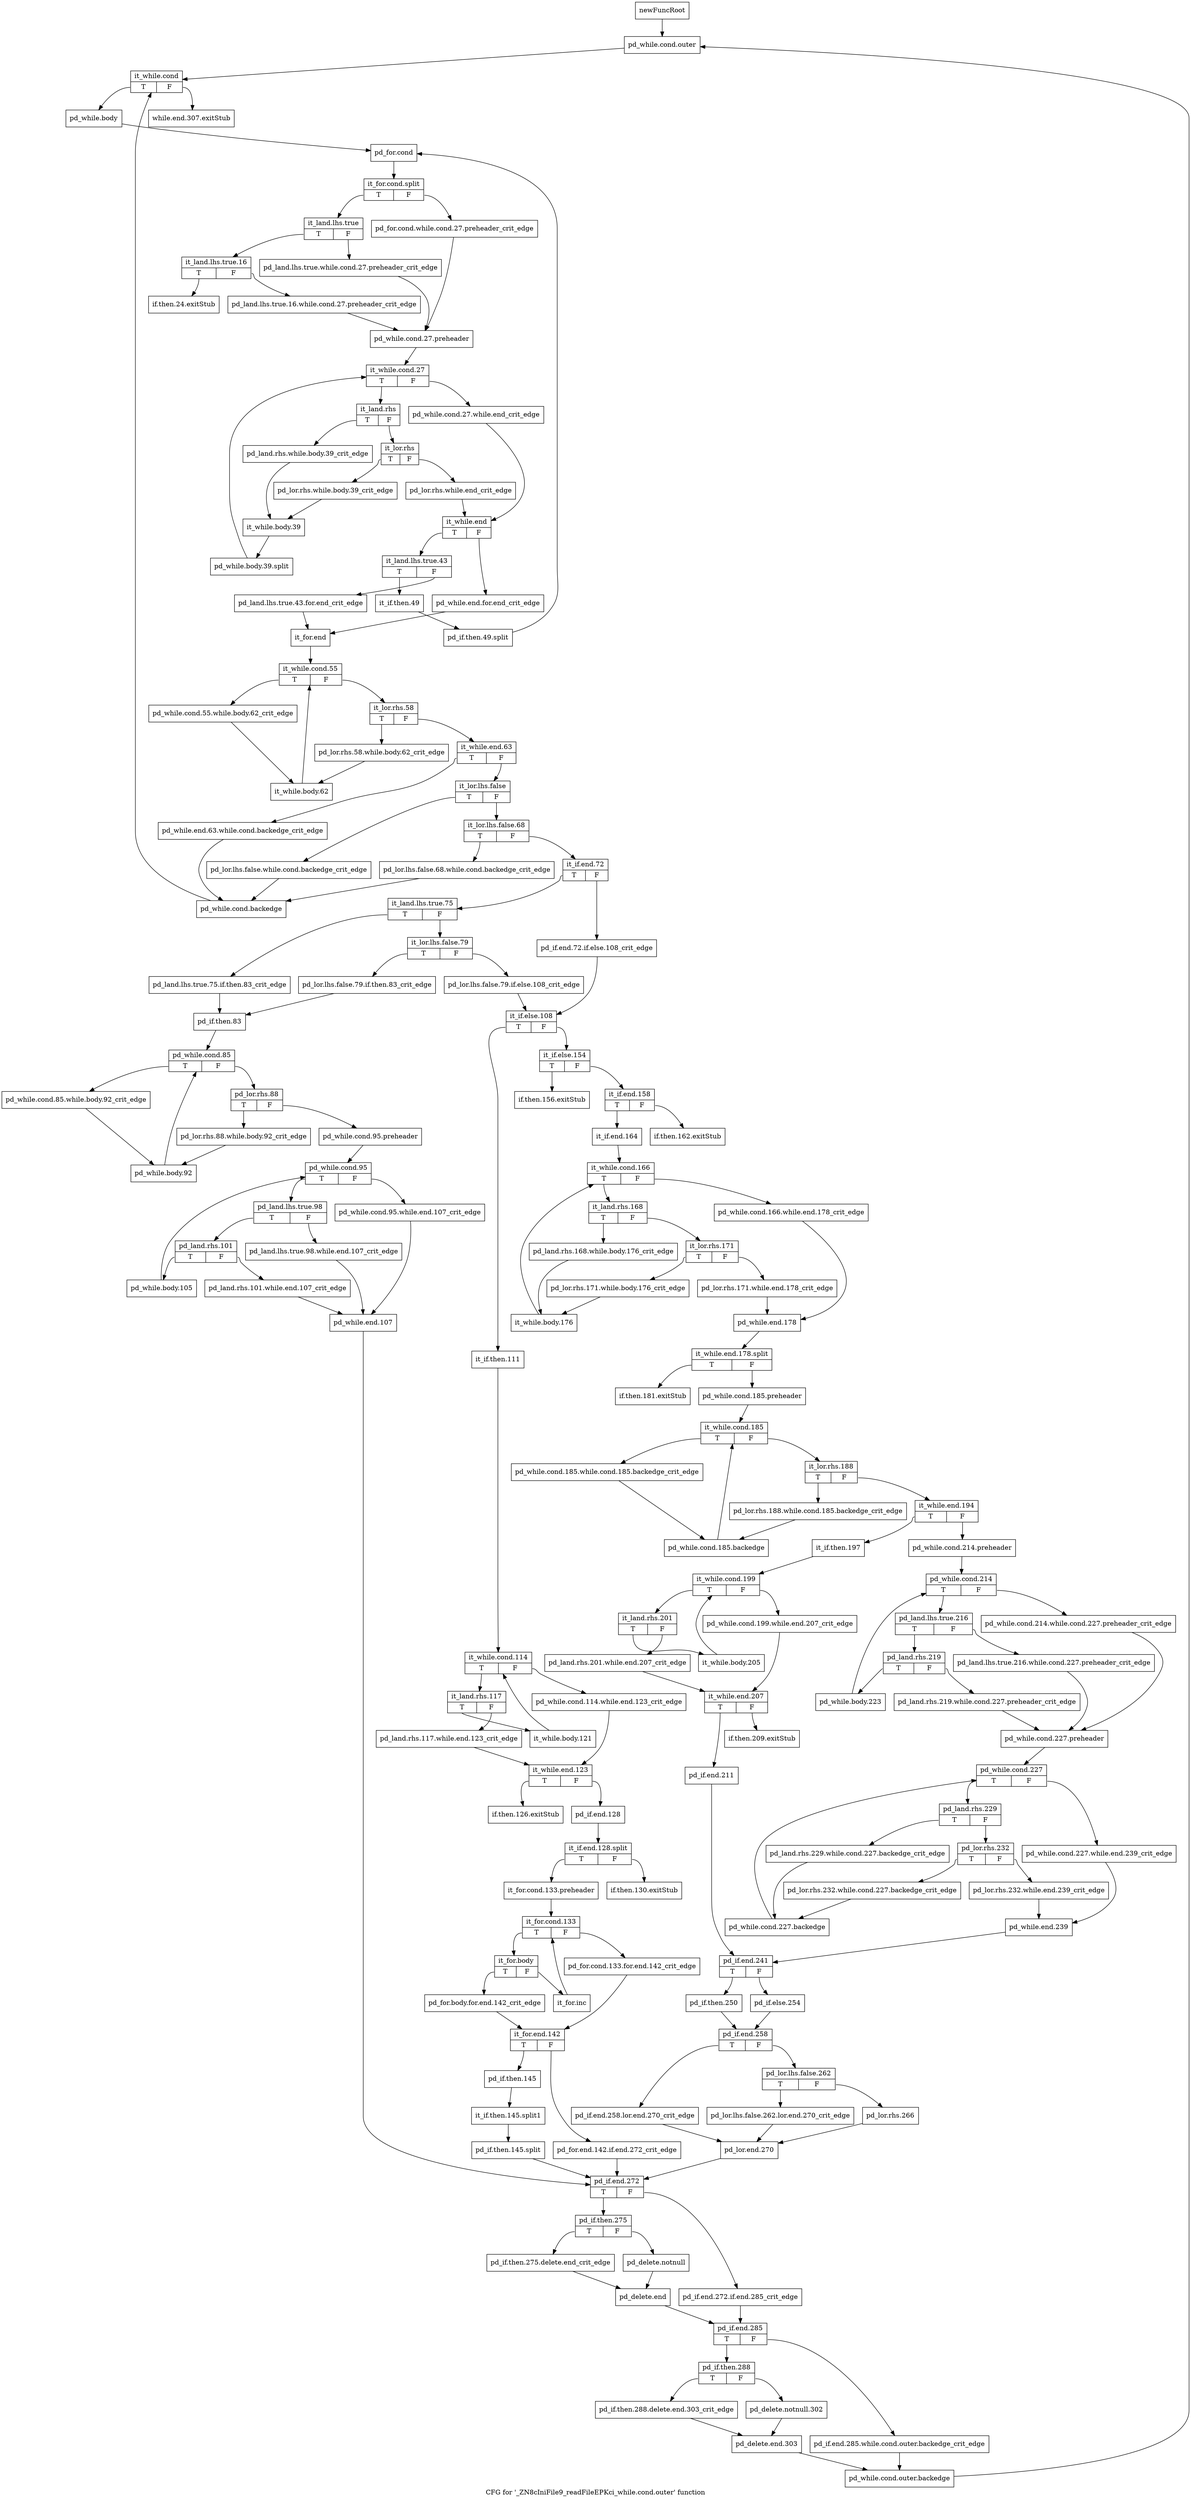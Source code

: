 digraph "CFG for '_ZN8cIniFile9_readFileEPKci_while.cond.outer' function" {
	label="CFG for '_ZN8cIniFile9_readFileEPKci_while.cond.outer' function";

	Node0x20a6190 [shape=record,label="{newFuncRoot}"];
	Node0x20a6190 -> Node0x20a9b80;
	Node0x20a9900 [shape=record,label="{while.end.307.exitStub}"];
	Node0x20a9950 [shape=record,label="{if.then.24.exitStub}"];
	Node0x20a99a0 [shape=record,label="{if.then.156.exitStub}"];
	Node0x20a99f0 [shape=record,label="{if.then.162.exitStub}"];
	Node0x20a9a40 [shape=record,label="{if.then.181.exitStub}"];
	Node0x20a9a90 [shape=record,label="{if.then.209.exitStub}"];
	Node0x20a9ae0 [shape=record,label="{if.then.126.exitStub}"];
	Node0x20a9b30 [shape=record,label="{if.then.130.exitStub}"];
	Node0x20a9b80 [shape=record,label="{pd_while.cond.outer}"];
	Node0x20a9b80 -> Node0x20a9bd0;
	Node0x20a9bd0 [shape=record,label="{it_while.cond|{<s0>T|<s1>F}}"];
	Node0x20a9bd0:s0 -> Node0x20a9c20;
	Node0x20a9bd0:s1 -> Node0x20a9900;
	Node0x20a9c20 [shape=record,label="{pd_while.body}"];
	Node0x20a9c20 -> Node0x20a9c70;
	Node0x20a9c70 [shape=record,label="{pd_for.cond}"];
	Node0x20a9c70 -> Node0x22643e0;
	Node0x22643e0 [shape=record,label="{it_for.cond.split|{<s0>T|<s1>F}}"];
	Node0x22643e0:s0 -> Node0x20a9d10;
	Node0x22643e0:s1 -> Node0x20a9cc0;
	Node0x20a9cc0 [shape=record,label="{pd_for.cond.while.cond.27.preheader_crit_edge}"];
	Node0x20a9cc0 -> Node0x20a9e50;
	Node0x20a9d10 [shape=record,label="{it_land.lhs.true|{<s0>T|<s1>F}}"];
	Node0x20a9d10:s0 -> Node0x20a9db0;
	Node0x20a9d10:s1 -> Node0x20a9d60;
	Node0x20a9d60 [shape=record,label="{pd_land.lhs.true.while.cond.27.preheader_crit_edge}"];
	Node0x20a9d60 -> Node0x20a9e50;
	Node0x20a9db0 [shape=record,label="{it_land.lhs.true.16|{<s0>T|<s1>F}}"];
	Node0x20a9db0:s0 -> Node0x20a9950;
	Node0x20a9db0:s1 -> Node0x20a9e00;
	Node0x20a9e00 [shape=record,label="{pd_land.lhs.true.16.while.cond.27.preheader_crit_edge}"];
	Node0x20a9e00 -> Node0x20a9e50;
	Node0x20a9e50 [shape=record,label="{pd_while.cond.27.preheader}"];
	Node0x20a9e50 -> Node0x20a9ea0;
	Node0x20a9ea0 [shape=record,label="{it_while.cond.27|{<s0>T|<s1>F}}"];
	Node0x20a9ea0:s0 -> Node0x20a9f40;
	Node0x20a9ea0:s1 -> Node0x20a9ef0;
	Node0x20a9ef0 [shape=record,label="{pd_while.cond.27.while.end_crit_edge}"];
	Node0x20a9ef0 -> Node0x20aa030;
	Node0x20a9f40 [shape=record,label="{it_land.rhs|{<s0>T|<s1>F}}"];
	Node0x20a9f40:s0 -> Node0x20ac790;
	Node0x20a9f40:s1 -> Node0x20a9f90;
	Node0x20a9f90 [shape=record,label="{it_lor.rhs|{<s0>T|<s1>F}}"];
	Node0x20a9f90:s0 -> Node0x20ac740;
	Node0x20a9f90:s1 -> Node0x20a9fe0;
	Node0x20a9fe0 [shape=record,label="{pd_lor.rhs.while.end_crit_edge}"];
	Node0x20a9fe0 -> Node0x20aa030;
	Node0x20aa030 [shape=record,label="{it_while.end|{<s0>T|<s1>F}}"];
	Node0x20aa030:s0 -> Node0x20aa0d0;
	Node0x20aa030:s1 -> Node0x20aa080;
	Node0x20aa080 [shape=record,label="{pd_while.end.for.end_crit_edge}"];
	Node0x20aa080 -> Node0x20aa170;
	Node0x20aa0d0 [shape=record,label="{it_land.lhs.true.43|{<s0>T|<s1>F}}"];
	Node0x20aa0d0:s0 -> Node0x20ac6f0;
	Node0x20aa0d0:s1 -> Node0x20aa120;
	Node0x20aa120 [shape=record,label="{pd_land.lhs.true.43.for.end_crit_edge}"];
	Node0x20aa120 -> Node0x20aa170;
	Node0x20aa170 [shape=record,label="{it_for.end}"];
	Node0x20aa170 -> Node0x20aa1c0;
	Node0x20aa1c0 [shape=record,label="{it_while.cond.55|{<s0>T|<s1>F}}"];
	Node0x20aa1c0:s0 -> Node0x20ac650;
	Node0x20aa1c0:s1 -> Node0x20aa210;
	Node0x20aa210 [shape=record,label="{it_lor.rhs.58|{<s0>T|<s1>F}}"];
	Node0x20aa210:s0 -> Node0x20ac600;
	Node0x20aa210:s1 -> Node0x20aa260;
	Node0x20aa260 [shape=record,label="{it_while.end.63|{<s0>T|<s1>F}}"];
	Node0x20aa260:s0 -> Node0x20ac560;
	Node0x20aa260:s1 -> Node0x20aa2b0;
	Node0x20aa2b0 [shape=record,label="{it_lor.lhs.false|{<s0>T|<s1>F}}"];
	Node0x20aa2b0:s0 -> Node0x20ac510;
	Node0x20aa2b0:s1 -> Node0x20aa300;
	Node0x20aa300 [shape=record,label="{it_lor.lhs.false.68|{<s0>T|<s1>F}}"];
	Node0x20aa300:s0 -> Node0x20ac4c0;
	Node0x20aa300:s1 -> Node0x20aa350;
	Node0x20aa350 [shape=record,label="{it_if.end.72|{<s0>T|<s1>F}}"];
	Node0x20aa350:s0 -> Node0x20aa3f0;
	Node0x20aa350:s1 -> Node0x20aa3a0;
	Node0x20aa3a0 [shape=record,label="{pd_if.end.72.if.else.108_crit_edge}"];
	Node0x20aa3a0 -> Node0x20aa4e0;
	Node0x20aa3f0 [shape=record,label="{it_land.lhs.true.75|{<s0>T|<s1>F}}"];
	Node0x20aa3f0:s0 -> Node0x20abbb0;
	Node0x20aa3f0:s1 -> Node0x20aa440;
	Node0x20aa440 [shape=record,label="{it_lor.lhs.false.79|{<s0>T|<s1>F}}"];
	Node0x20aa440:s0 -> Node0x20abb60;
	Node0x20aa440:s1 -> Node0x20aa490;
	Node0x20aa490 [shape=record,label="{pd_lor.lhs.false.79.if.else.108_crit_edge}"];
	Node0x20aa490 -> Node0x20aa4e0;
	Node0x20aa4e0 [shape=record,label="{it_if.else.108|{<s0>T|<s1>F}}"];
	Node0x20aa4e0:s0 -> Node0x20ab610;
	Node0x20aa4e0:s1 -> Node0x20aa530;
	Node0x20aa530 [shape=record,label="{it_if.else.154|{<s0>T|<s1>F}}"];
	Node0x20aa530:s0 -> Node0x20a99a0;
	Node0x20aa530:s1 -> Node0x20aa580;
	Node0x20aa580 [shape=record,label="{it_if.end.158|{<s0>T|<s1>F}}"];
	Node0x20aa580:s0 -> Node0x20aa5d0;
	Node0x20aa580:s1 -> Node0x20a99f0;
	Node0x20aa5d0 [shape=record,label="{it_if.end.164}"];
	Node0x20aa5d0 -> Node0x20aa620;
	Node0x20aa620 [shape=record,label="{it_while.cond.166|{<s0>T|<s1>F}}"];
	Node0x20aa620:s0 -> Node0x20aa6c0;
	Node0x20aa620:s1 -> Node0x20aa670;
	Node0x20aa670 [shape=record,label="{pd_while.cond.166.while.end.178_crit_edge}"];
	Node0x20aa670 -> Node0x20aa7b0;
	Node0x20aa6c0 [shape=record,label="{it_land.rhs.168|{<s0>T|<s1>F}}"];
	Node0x20aa6c0:s0 -> Node0x20ab570;
	Node0x20aa6c0:s1 -> Node0x20aa710;
	Node0x20aa710 [shape=record,label="{it_lor.rhs.171|{<s0>T|<s1>F}}"];
	Node0x20aa710:s0 -> Node0x20ab520;
	Node0x20aa710:s1 -> Node0x20aa760;
	Node0x20aa760 [shape=record,label="{pd_lor.rhs.171.while.end.178_crit_edge}"];
	Node0x20aa760 -> Node0x20aa7b0;
	Node0x20aa7b0 [shape=record,label="{pd_while.end.178}"];
	Node0x20aa7b0 -> Node0x2263290;
	Node0x2263290 [shape=record,label="{it_while.end.178.split|{<s0>T|<s1>F}}"];
	Node0x2263290:s0 -> Node0x20a9a40;
	Node0x2263290:s1 -> Node0x20aa800;
	Node0x20aa800 [shape=record,label="{pd_while.cond.185.preheader}"];
	Node0x20aa800 -> Node0x20aa850;
	Node0x20aa850 [shape=record,label="{it_while.cond.185|{<s0>T|<s1>F}}"];
	Node0x20aa850:s0 -> Node0x20ab480;
	Node0x20aa850:s1 -> Node0x20aa8a0;
	Node0x20aa8a0 [shape=record,label="{it_lor.rhs.188|{<s0>T|<s1>F}}"];
	Node0x20aa8a0:s0 -> Node0x20ab430;
	Node0x20aa8a0:s1 -> Node0x20aa8f0;
	Node0x20aa8f0 [shape=record,label="{it_while.end.194|{<s0>T|<s1>F}}"];
	Node0x20aa8f0:s0 -> Node0x20aaee0;
	Node0x20aa8f0:s1 -> Node0x20aa940;
	Node0x20aa940 [shape=record,label="{pd_while.cond.214.preheader}"];
	Node0x20aa940 -> Node0x20aa990;
	Node0x20aa990 [shape=record,label="{pd_while.cond.214|{<s0>T|<s1>F}}"];
	Node0x20aa990:s0 -> Node0x20aaa30;
	Node0x20aa990:s1 -> Node0x20aa9e0;
	Node0x20aa9e0 [shape=record,label="{pd_while.cond.214.while.cond.227.preheader_crit_edge}"];
	Node0x20aa9e0 -> Node0x20aab70;
	Node0x20aaa30 [shape=record,label="{pd_land.lhs.true.216|{<s0>T|<s1>F}}"];
	Node0x20aaa30:s0 -> Node0x20aaad0;
	Node0x20aaa30:s1 -> Node0x20aaa80;
	Node0x20aaa80 [shape=record,label="{pd_land.lhs.true.216.while.cond.227.preheader_crit_edge}"];
	Node0x20aaa80 -> Node0x20aab70;
	Node0x20aaad0 [shape=record,label="{pd_land.rhs.219|{<s0>T|<s1>F}}"];
	Node0x20aaad0:s0 -> Node0x20aae90;
	Node0x20aaad0:s1 -> Node0x20aab20;
	Node0x20aab20 [shape=record,label="{pd_land.rhs.219.while.cond.227.preheader_crit_edge}"];
	Node0x20aab20 -> Node0x20aab70;
	Node0x20aab70 [shape=record,label="{pd_while.cond.227.preheader}"];
	Node0x20aab70 -> Node0x20aabc0;
	Node0x20aabc0 [shape=record,label="{pd_while.cond.227|{<s0>T|<s1>F}}"];
	Node0x20aabc0:s0 -> Node0x20aac60;
	Node0x20aabc0:s1 -> Node0x20aac10;
	Node0x20aac10 [shape=record,label="{pd_while.cond.227.while.end.239_crit_edge}"];
	Node0x20aac10 -> Node0x20aad50;
	Node0x20aac60 [shape=record,label="{pd_land.rhs.229|{<s0>T|<s1>F}}"];
	Node0x20aac60:s0 -> Node0x20aadf0;
	Node0x20aac60:s1 -> Node0x20aacb0;
	Node0x20aacb0 [shape=record,label="{pd_lor.rhs.232|{<s0>T|<s1>F}}"];
	Node0x20aacb0:s0 -> Node0x20aada0;
	Node0x20aacb0:s1 -> Node0x20aad00;
	Node0x20aad00 [shape=record,label="{pd_lor.rhs.232.while.end.239_crit_edge}"];
	Node0x20aad00 -> Node0x20aad50;
	Node0x20aad50 [shape=record,label="{pd_while.end.239}"];
	Node0x20aad50 -> Node0x20ab110;
	Node0x20aada0 [shape=record,label="{pd_lor.rhs.232.while.cond.227.backedge_crit_edge}"];
	Node0x20aada0 -> Node0x20aae40;
	Node0x20aadf0 [shape=record,label="{pd_land.rhs.229.while.cond.227.backedge_crit_edge}"];
	Node0x20aadf0 -> Node0x20aae40;
	Node0x20aae40 [shape=record,label="{pd_while.cond.227.backedge}"];
	Node0x20aae40 -> Node0x20aabc0;
	Node0x20aae90 [shape=record,label="{pd_while.body.223}"];
	Node0x20aae90 -> Node0x20aa990;
	Node0x20aaee0 [shape=record,label="{it_if.then.197}"];
	Node0x20aaee0 -> Node0x20aaf30;
	Node0x20aaf30 [shape=record,label="{it_while.cond.199|{<s0>T|<s1>F}}"];
	Node0x20aaf30:s0 -> Node0x20aafd0;
	Node0x20aaf30:s1 -> Node0x20aaf80;
	Node0x20aaf80 [shape=record,label="{pd_while.cond.199.while.end.207_crit_edge}"];
	Node0x20aaf80 -> Node0x20ab070;
	Node0x20aafd0 [shape=record,label="{it_land.rhs.201|{<s0>T|<s1>F}}"];
	Node0x20aafd0:s0 -> Node0x20ab3e0;
	Node0x20aafd0:s1 -> Node0x20ab020;
	Node0x20ab020 [shape=record,label="{pd_land.rhs.201.while.end.207_crit_edge}"];
	Node0x20ab020 -> Node0x20ab070;
	Node0x20ab070 [shape=record,label="{it_while.end.207|{<s0>T|<s1>F}}"];
	Node0x20ab070:s0 -> Node0x20ab0c0;
	Node0x20ab070:s1 -> Node0x20a9a90;
	Node0x20ab0c0 [shape=record,label="{pd_if.end.211}"];
	Node0x20ab0c0 -> Node0x20ab110;
	Node0x20ab110 [shape=record,label="{pd_if.end.241|{<s0>T|<s1>F}}"];
	Node0x20ab110:s0 -> Node0x20ab1b0;
	Node0x20ab110:s1 -> Node0x20ab160;
	Node0x20ab160 [shape=record,label="{pd_if.else.254}"];
	Node0x20ab160 -> Node0x20ab200;
	Node0x20ab1b0 [shape=record,label="{pd_if.then.250}"];
	Node0x20ab1b0 -> Node0x20ab200;
	Node0x20ab200 [shape=record,label="{pd_if.end.258|{<s0>T|<s1>F}}"];
	Node0x20ab200:s0 -> Node0x20ab340;
	Node0x20ab200:s1 -> Node0x20ab250;
	Node0x20ab250 [shape=record,label="{pd_lor.lhs.false.262|{<s0>T|<s1>F}}"];
	Node0x20ab250:s0 -> Node0x20ab2f0;
	Node0x20ab250:s1 -> Node0x20ab2a0;
	Node0x20ab2a0 [shape=record,label="{pd_lor.rhs.266}"];
	Node0x20ab2a0 -> Node0x20ab390;
	Node0x20ab2f0 [shape=record,label="{pd_lor.lhs.false.262.lor.end.270_crit_edge}"];
	Node0x20ab2f0 -> Node0x20ab390;
	Node0x20ab340 [shape=record,label="{pd_if.end.258.lor.end.270_crit_edge}"];
	Node0x20ab340 -> Node0x20ab390;
	Node0x20ab390 [shape=record,label="{pd_lor.end.270}"];
	Node0x20ab390 -> Node0x20abf70;
	Node0x20ab3e0 [shape=record,label="{it_while.body.205}"];
	Node0x20ab3e0 -> Node0x20aaf30;
	Node0x20ab430 [shape=record,label="{pd_lor.rhs.188.while.cond.185.backedge_crit_edge}"];
	Node0x20ab430 -> Node0x20ab4d0;
	Node0x20ab480 [shape=record,label="{pd_while.cond.185.while.cond.185.backedge_crit_edge}"];
	Node0x20ab480 -> Node0x20ab4d0;
	Node0x20ab4d0 [shape=record,label="{pd_while.cond.185.backedge}"];
	Node0x20ab4d0 -> Node0x20aa850;
	Node0x20ab520 [shape=record,label="{pd_lor.rhs.171.while.body.176_crit_edge}"];
	Node0x20ab520 -> Node0x20ab5c0;
	Node0x20ab570 [shape=record,label="{pd_land.rhs.168.while.body.176_crit_edge}"];
	Node0x20ab570 -> Node0x20ab5c0;
	Node0x20ab5c0 [shape=record,label="{it_while.body.176}"];
	Node0x20ab5c0 -> Node0x20aa620;
	Node0x20ab610 [shape=record,label="{it_if.then.111}"];
	Node0x20ab610 -> Node0x20ab660;
	Node0x20ab660 [shape=record,label="{it_while.cond.114|{<s0>T|<s1>F}}"];
	Node0x20ab660:s0 -> Node0x20ab700;
	Node0x20ab660:s1 -> Node0x20ab6b0;
	Node0x20ab6b0 [shape=record,label="{pd_while.cond.114.while.end.123_crit_edge}"];
	Node0x20ab6b0 -> Node0x20ab7a0;
	Node0x20ab700 [shape=record,label="{it_land.rhs.117|{<s0>T|<s1>F}}"];
	Node0x20ab700:s0 -> Node0x20abb10;
	Node0x20ab700:s1 -> Node0x20ab750;
	Node0x20ab750 [shape=record,label="{pd_land.rhs.117.while.end.123_crit_edge}"];
	Node0x20ab750 -> Node0x20ab7a0;
	Node0x20ab7a0 [shape=record,label="{it_while.end.123|{<s0>T|<s1>F}}"];
	Node0x20ab7a0:s0 -> Node0x20a9ae0;
	Node0x20ab7a0:s1 -> Node0x20ab7f0;
	Node0x20ab7f0 [shape=record,label="{pd_if.end.128}"];
	Node0x20ab7f0 -> Node0x2263130;
	Node0x2263130 [shape=record,label="{it_if.end.128.split|{<s0>T|<s1>F}}"];
	Node0x2263130:s0 -> Node0x20ab840;
	Node0x2263130:s1 -> Node0x20a9b30;
	Node0x20ab840 [shape=record,label="{it_for.cond.133.preheader}"];
	Node0x20ab840 -> Node0x20ab890;
	Node0x20ab890 [shape=record,label="{it_for.cond.133|{<s0>T|<s1>F}}"];
	Node0x20ab890:s0 -> Node0x20ab930;
	Node0x20ab890:s1 -> Node0x20ab8e0;
	Node0x20ab8e0 [shape=record,label="{pd_for.cond.133.for.end.142_crit_edge}"];
	Node0x20ab8e0 -> Node0x20aba20;
	Node0x20ab930 [shape=record,label="{it_for.body|{<s0>T|<s1>F}}"];
	Node0x20ab930:s0 -> Node0x20ab9d0;
	Node0x20ab930:s1 -> Node0x20ab980;
	Node0x20ab980 [shape=record,label="{it_for.inc}"];
	Node0x20ab980 -> Node0x20ab890;
	Node0x20ab9d0 [shape=record,label="{pd_for.body.for.end.142_crit_edge}"];
	Node0x20ab9d0 -> Node0x20aba20;
	Node0x20aba20 [shape=record,label="{it_for.end.142|{<s0>T|<s1>F}}"];
	Node0x20aba20:s0 -> Node0x20abac0;
	Node0x20aba20:s1 -> Node0x20aba70;
	Node0x20aba70 [shape=record,label="{pd_for.end.142.if.end.272_crit_edge}"];
	Node0x20aba70 -> Node0x20abf70;
	Node0x20abac0 [shape=record,label="{pd_if.then.145}"];
	Node0x20abac0 -> Node0x22c06c0;
	Node0x22c06c0 [shape=record,label="{it_if.then.145.split1}"];
	Node0x22c06c0 -> Node0x2262ee0;
	Node0x2262ee0 [shape=record,label="{pd_if.then.145.split}"];
	Node0x2262ee0 -> Node0x20abf70;
	Node0x20abb10 [shape=record,label="{it_while.body.121}"];
	Node0x20abb10 -> Node0x20ab660;
	Node0x20abb60 [shape=record,label="{pd_lor.lhs.false.79.if.then.83_crit_edge}"];
	Node0x20abb60 -> Node0x20abc00;
	Node0x20abbb0 [shape=record,label="{pd_land.lhs.true.75.if.then.83_crit_edge}"];
	Node0x20abbb0 -> Node0x20abc00;
	Node0x20abc00 [shape=record,label="{pd_if.then.83}"];
	Node0x20abc00 -> Node0x20abc50;
	Node0x20abc50 [shape=record,label="{pd_while.cond.85|{<s0>T|<s1>F}}"];
	Node0x20abc50:s0 -> Node0x20ac420;
	Node0x20abc50:s1 -> Node0x20abca0;
	Node0x20abca0 [shape=record,label="{pd_lor.rhs.88|{<s0>T|<s1>F}}"];
	Node0x20abca0:s0 -> Node0x20ac3d0;
	Node0x20abca0:s1 -> Node0x20abcf0;
	Node0x20abcf0 [shape=record,label="{pd_while.cond.95.preheader}"];
	Node0x20abcf0 -> Node0x20abd40;
	Node0x20abd40 [shape=record,label="{pd_while.cond.95|{<s0>T|<s1>F}}"];
	Node0x20abd40:s0 -> Node0x20abde0;
	Node0x20abd40:s1 -> Node0x20abd90;
	Node0x20abd90 [shape=record,label="{pd_while.cond.95.while.end.107_crit_edge}"];
	Node0x20abd90 -> Node0x20abf20;
	Node0x20abde0 [shape=record,label="{pd_land.lhs.true.98|{<s0>T|<s1>F}}"];
	Node0x20abde0:s0 -> Node0x20abe80;
	Node0x20abde0:s1 -> Node0x20abe30;
	Node0x20abe30 [shape=record,label="{pd_land.lhs.true.98.while.end.107_crit_edge}"];
	Node0x20abe30 -> Node0x20abf20;
	Node0x20abe80 [shape=record,label="{pd_land.rhs.101|{<s0>T|<s1>F}}"];
	Node0x20abe80:s0 -> Node0x20ac380;
	Node0x20abe80:s1 -> Node0x20abed0;
	Node0x20abed0 [shape=record,label="{pd_land.rhs.101.while.end.107_crit_edge}"];
	Node0x20abed0 -> Node0x20abf20;
	Node0x20abf20 [shape=record,label="{pd_while.end.107}"];
	Node0x20abf20 -> Node0x20abf70;
	Node0x20abf70 [shape=record,label="{pd_if.end.272|{<s0>T|<s1>F}}"];
	Node0x20abf70:s0 -> Node0x20ac010;
	Node0x20abf70:s1 -> Node0x20abfc0;
	Node0x20abfc0 [shape=record,label="{pd_if.end.272.if.end.285_crit_edge}"];
	Node0x20abfc0 -> Node0x20ac150;
	Node0x20ac010 [shape=record,label="{pd_if.then.275|{<s0>T|<s1>F}}"];
	Node0x20ac010:s0 -> Node0x20ac0b0;
	Node0x20ac010:s1 -> Node0x20ac060;
	Node0x20ac060 [shape=record,label="{pd_delete.notnull}"];
	Node0x20ac060 -> Node0x20ac100;
	Node0x20ac0b0 [shape=record,label="{pd_if.then.275.delete.end_crit_edge}"];
	Node0x20ac0b0 -> Node0x20ac100;
	Node0x20ac100 [shape=record,label="{pd_delete.end}"];
	Node0x20ac100 -> Node0x20ac150;
	Node0x20ac150 [shape=record,label="{pd_if.end.285|{<s0>T|<s1>F}}"];
	Node0x20ac150:s0 -> Node0x20ac1f0;
	Node0x20ac150:s1 -> Node0x20ac1a0;
	Node0x20ac1a0 [shape=record,label="{pd_if.end.285.while.cond.outer.backedge_crit_edge}"];
	Node0x20ac1a0 -> Node0x20ac330;
	Node0x20ac1f0 [shape=record,label="{pd_if.then.288|{<s0>T|<s1>F}}"];
	Node0x20ac1f0:s0 -> Node0x20ac290;
	Node0x20ac1f0:s1 -> Node0x20ac240;
	Node0x20ac240 [shape=record,label="{pd_delete.notnull.302}"];
	Node0x20ac240 -> Node0x20ac2e0;
	Node0x20ac290 [shape=record,label="{pd_if.then.288.delete.end.303_crit_edge}"];
	Node0x20ac290 -> Node0x20ac2e0;
	Node0x20ac2e0 [shape=record,label="{pd_delete.end.303}"];
	Node0x20ac2e0 -> Node0x20ac330;
	Node0x20ac330 [shape=record,label="{pd_while.cond.outer.backedge}"];
	Node0x20ac330 -> Node0x20a9b80;
	Node0x20ac380 [shape=record,label="{pd_while.body.105}"];
	Node0x20ac380 -> Node0x20abd40;
	Node0x20ac3d0 [shape=record,label="{pd_lor.rhs.88.while.body.92_crit_edge}"];
	Node0x20ac3d0 -> Node0x20ac470;
	Node0x20ac420 [shape=record,label="{pd_while.cond.85.while.body.92_crit_edge}"];
	Node0x20ac420 -> Node0x20ac470;
	Node0x20ac470 [shape=record,label="{pd_while.body.92}"];
	Node0x20ac470 -> Node0x20abc50;
	Node0x20ac4c0 [shape=record,label="{pd_lor.lhs.false.68.while.cond.backedge_crit_edge}"];
	Node0x20ac4c0 -> Node0x20ac5b0;
	Node0x20ac510 [shape=record,label="{pd_lor.lhs.false.while.cond.backedge_crit_edge}"];
	Node0x20ac510 -> Node0x20ac5b0;
	Node0x20ac560 [shape=record,label="{pd_while.end.63.while.cond.backedge_crit_edge}"];
	Node0x20ac560 -> Node0x20ac5b0;
	Node0x20ac5b0 [shape=record,label="{pd_while.cond.backedge}"];
	Node0x20ac5b0 -> Node0x20a9bd0;
	Node0x20ac600 [shape=record,label="{pd_lor.rhs.58.while.body.62_crit_edge}"];
	Node0x20ac600 -> Node0x20ac6a0;
	Node0x20ac650 [shape=record,label="{pd_while.cond.55.while.body.62_crit_edge}"];
	Node0x20ac650 -> Node0x20ac6a0;
	Node0x20ac6a0 [shape=record,label="{it_while.body.62}"];
	Node0x20ac6a0 -> Node0x20aa1c0;
	Node0x20ac6f0 [shape=record,label="{it_if.then.49}"];
	Node0x20ac6f0 -> Node0x22bf870;
	Node0x22bf870 [shape=record,label="{pd_if.then.49.split}"];
	Node0x22bf870 -> Node0x20a9c70;
	Node0x20ac740 [shape=record,label="{pd_lor.rhs.while.body.39_crit_edge}"];
	Node0x20ac740 -> Node0x20ac7e0;
	Node0x20ac790 [shape=record,label="{pd_land.rhs.while.body.39_crit_edge}"];
	Node0x20ac790 -> Node0x20ac7e0;
	Node0x20ac7e0 [shape=record,label="{it_while.body.39}"];
	Node0x20ac7e0 -> Node0x22bfaa0;
	Node0x22bfaa0 [shape=record,label="{pd_while.body.39.split}"];
	Node0x22bfaa0 -> Node0x20a9ea0;
}
